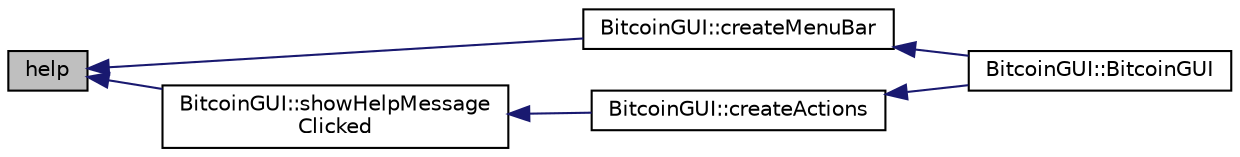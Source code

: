 digraph "help"
{
  edge [fontname="Helvetica",fontsize="10",labelfontname="Helvetica",labelfontsize="10"];
  node [fontname="Helvetica",fontsize="10",shape=record];
  rankdir="LR";
  Node35 [label="help",height=0.2,width=0.4,color="black", fillcolor="grey75", style="filled", fontcolor="black"];
  Node35 -> Node36 [dir="back",color="midnightblue",fontsize="10",style="solid",fontname="Helvetica"];
  Node36 [label="BitcoinGUI::createMenuBar",height=0.2,width=0.4,color="black", fillcolor="white", style="filled",URL="$class_bitcoin_g_u_i.html#ad2b1493b0020942a205874cd6ba92aa3",tooltip="Create the menu bar and sub-menus. "];
  Node36 -> Node37 [dir="back",color="midnightblue",fontsize="10",style="solid",fontname="Helvetica"];
  Node37 [label="BitcoinGUI::BitcoinGUI",height=0.2,width=0.4,color="black", fillcolor="white", style="filled",URL="$class_bitcoin_g_u_i.html#a2598b4ffab4a206877bee80916cc775c"];
  Node35 -> Node38 [dir="back",color="midnightblue",fontsize="10",style="solid",fontname="Helvetica"];
  Node38 [label="BitcoinGUI::showHelpMessage\lClicked",height=0.2,width=0.4,color="black", fillcolor="white", style="filled",URL="$class_bitcoin_g_u_i.html#ad6fbd364904e1468e77f09265f7a287b",tooltip="Show help message dialog. "];
  Node38 -> Node39 [dir="back",color="midnightblue",fontsize="10",style="solid",fontname="Helvetica"];
  Node39 [label="BitcoinGUI::createActions",height=0.2,width=0.4,color="black", fillcolor="white", style="filled",URL="$class_bitcoin_g_u_i.html#a218c9f5712e5a08ebc9ce06513430bba",tooltip="Create the main UI actions. "];
  Node39 -> Node37 [dir="back",color="midnightblue",fontsize="10",style="solid",fontname="Helvetica"];
}
